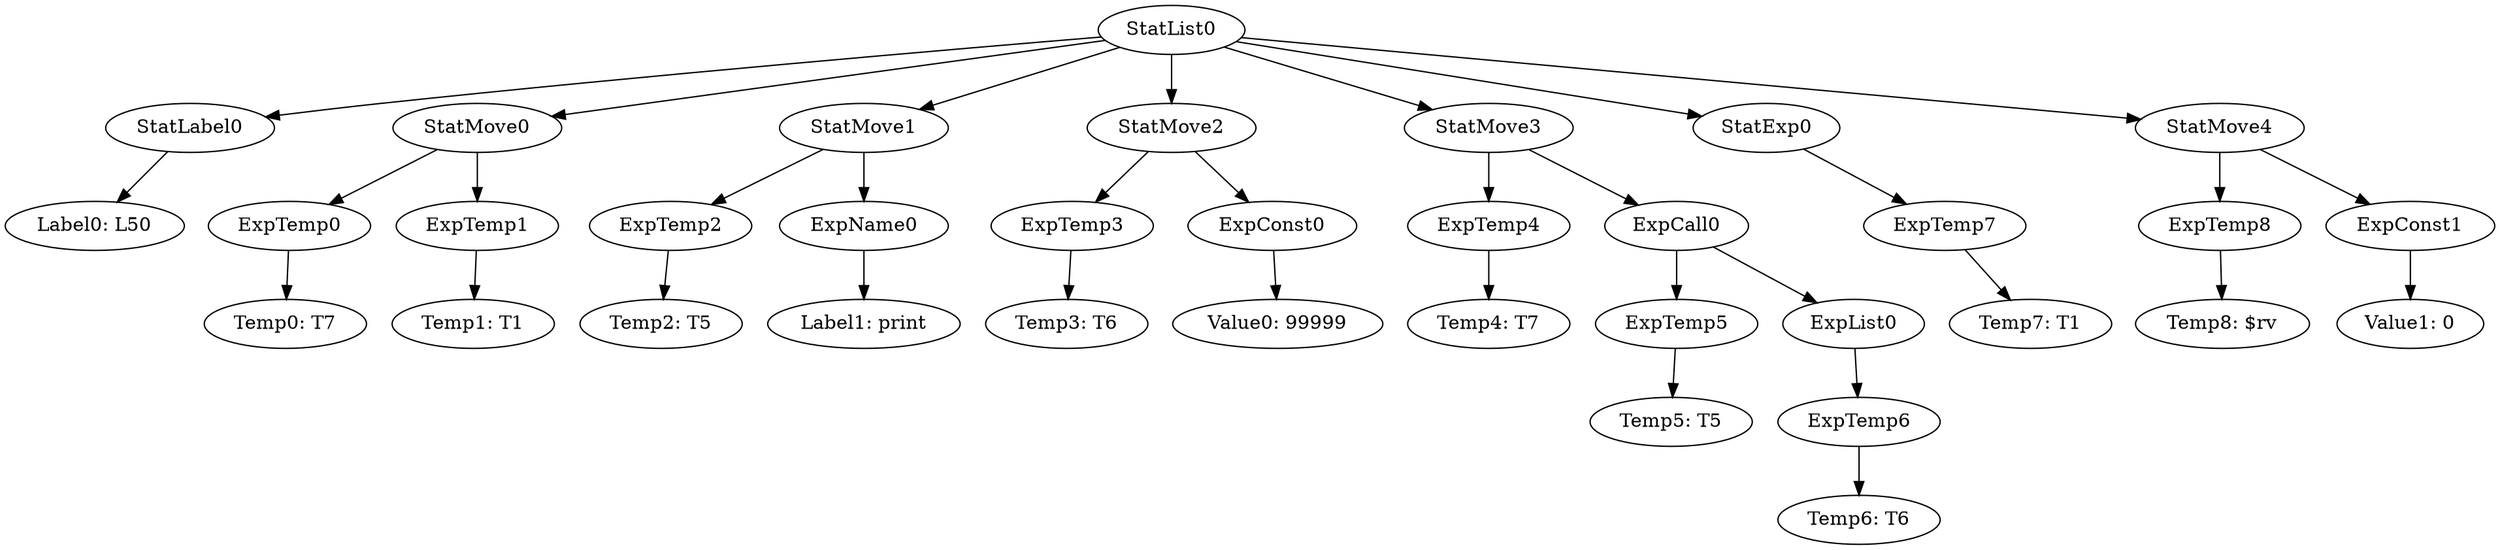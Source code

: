 digraph {
	ordering = out;
	StatMove4 -> ExpTemp8;
	StatMove4 -> ExpConst1;
	ExpTemp8 -> "Temp8: $rv";
	ExpList0 -> ExpTemp6;
	ExpTemp6 -> "Temp6: T6";
	ExpTemp5 -> "Temp5: T5";
	StatMove3 -> ExpTemp4;
	StatMove3 -> ExpCall0;
	ExpCall0 -> ExpTemp5;
	ExpCall0 -> ExpList0;
	ExpTemp4 -> "Temp4: T7";
	ExpConst0 -> "Value0: 99999";
	StatMove0 -> ExpTemp0;
	StatMove0 -> ExpTemp1;
	StatExp0 -> ExpTemp7;
	ExpTemp0 -> "Temp0: T7";
	StatList0 -> StatLabel0;
	StatList0 -> StatMove0;
	StatList0 -> StatMove1;
	StatList0 -> StatMove2;
	StatList0 -> StatMove3;
	StatList0 -> StatExp0;
	StatList0 -> StatMove4;
	StatLabel0 -> "Label0: L50";
	ExpTemp3 -> "Temp3: T6";
	ExpTemp1 -> "Temp1: T1";
	ExpConst1 -> "Value1: 0";
	StatMove1 -> ExpTemp2;
	StatMove1 -> ExpName0;
	ExpTemp2 -> "Temp2: T5";
	StatMove2 -> ExpTemp3;
	StatMove2 -> ExpConst0;
	ExpTemp7 -> "Temp7: T1";
	ExpName0 -> "Label1: print";
}

